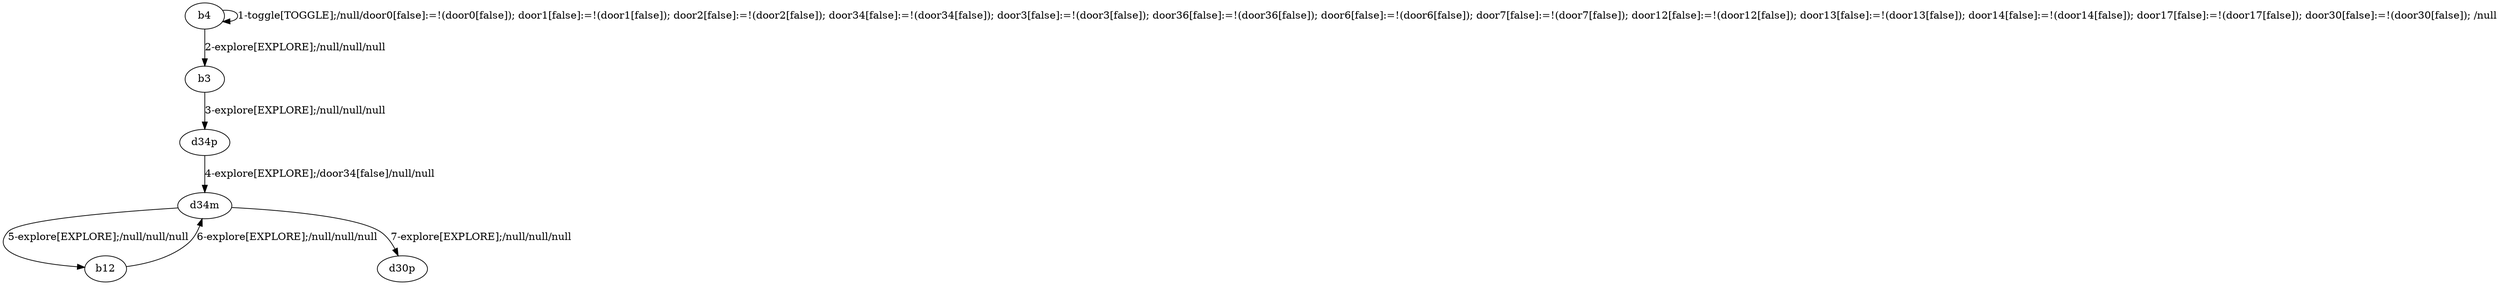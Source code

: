 # Total number of goals covered by this test: 3
# d34m --> d30p
# b12 --> d34m
# d34m --> b12

digraph g {
"b4" -> "b4" [label = "1-toggle[TOGGLE];/null/door0[false]:=!(door0[false]); door1[false]:=!(door1[false]); door2[false]:=!(door2[false]); door34[false]:=!(door34[false]); door3[false]:=!(door3[false]); door36[false]:=!(door36[false]); door6[false]:=!(door6[false]); door7[false]:=!(door7[false]); door12[false]:=!(door12[false]); door13[false]:=!(door13[false]); door14[false]:=!(door14[false]); door17[false]:=!(door17[false]); door30[false]:=!(door30[false]); /null"];
"b4" -> "b3" [label = "2-explore[EXPLORE];/null/null/null"];
"b3" -> "d34p" [label = "3-explore[EXPLORE];/null/null/null"];
"d34p" -> "d34m" [label = "4-explore[EXPLORE];/door34[false]/null/null"];
"d34m" -> "b12" [label = "5-explore[EXPLORE];/null/null/null"];
"b12" -> "d34m" [label = "6-explore[EXPLORE];/null/null/null"];
"d34m" -> "d30p" [label = "7-explore[EXPLORE];/null/null/null"];
}